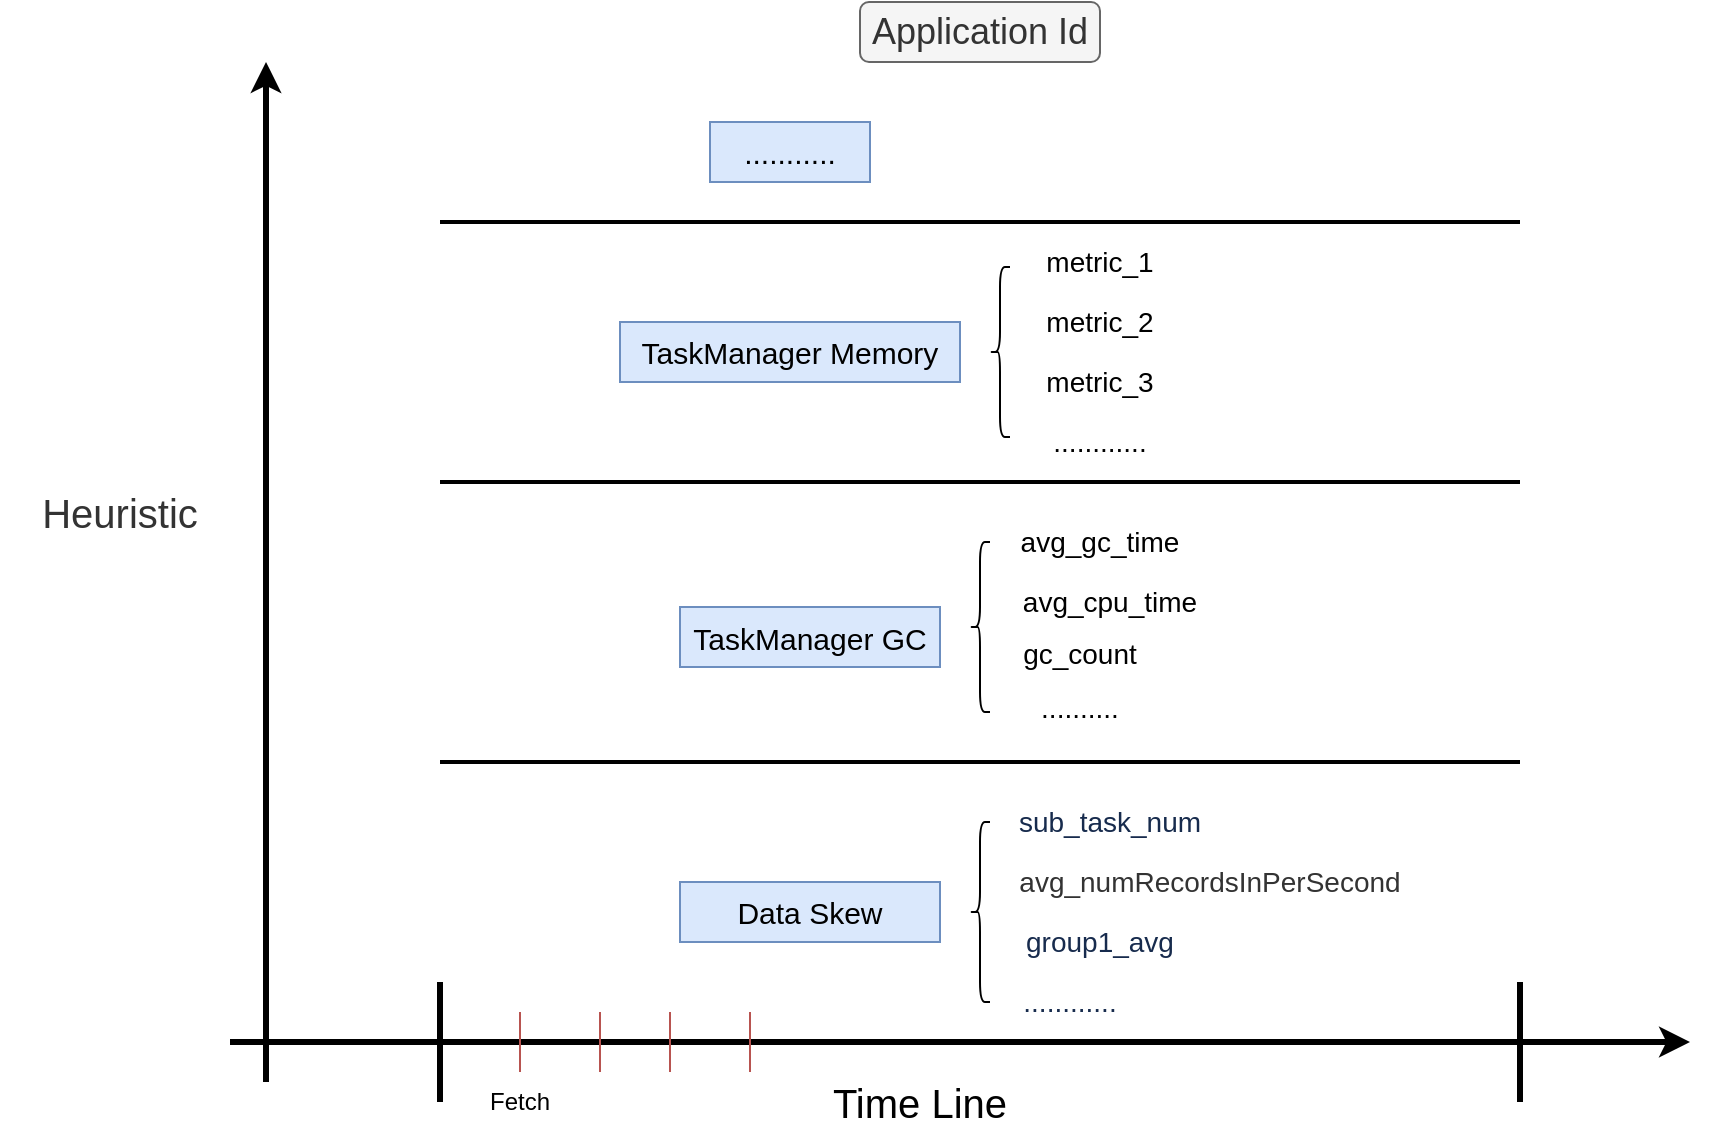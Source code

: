 <mxfile version="13.6.6" type="github">
  <diagram id="taEF6gKqKjsMakbiYHnn" name="Page-1">
    <mxGraphModel dx="1426" dy="771" grid="1" gridSize="10" guides="1" tooltips="1" connect="1" arrows="1" fold="1" page="1" pageScale="1" pageWidth="1200" pageHeight="1920" math="0" shadow="0">
      <root>
        <mxCell id="0" />
        <mxCell id="1" parent="0" />
        <mxCell id="X6tpoDbGs6iXcT0CqlrF-1" value="" style="endArrow=classic;html=1;strokeWidth=3;" edge="1" parent="1">
          <mxGeometry width="50" height="50" relative="1" as="geometry">
            <mxPoint x="235" y="560" as="sourcePoint" />
            <mxPoint x="965" y="560" as="targetPoint" />
          </mxGeometry>
        </mxCell>
        <mxCell id="X6tpoDbGs6iXcT0CqlrF-2" value="&lt;font style=&quot;font-size: 20px&quot;&gt;Time Line&lt;/font&gt;" style="text;html=1;strokeColor=none;fillColor=none;align=center;verticalAlign=middle;whiteSpace=wrap;rounded=0;" vertex="1" parent="1">
          <mxGeometry x="520" y="580" width="120" height="20" as="geometry" />
        </mxCell>
        <mxCell id="X6tpoDbGs6iXcT0CqlrF-3" value="&lt;font style=&quot;font-size: 18px&quot;&gt;Application Id&lt;/font&gt;" style="rounded=1;whiteSpace=wrap;html=1;fillColor=#f5f5f5;strokeColor=#666666;fontColor=#333333;" vertex="1" parent="1">
          <mxGeometry x="550" y="40" width="120" height="30" as="geometry" />
        </mxCell>
        <mxCell id="X6tpoDbGs6iXcT0CqlrF-4" value="" style="endArrow=classic;html=1;strokeWidth=3;" edge="1" parent="1">
          <mxGeometry width="50" height="50" relative="1" as="geometry">
            <mxPoint x="253" y="580" as="sourcePoint" />
            <mxPoint x="253" y="70" as="targetPoint" />
          </mxGeometry>
        </mxCell>
        <mxCell id="X6tpoDbGs6iXcT0CqlrF-5" value="&lt;span style=&quot;color: rgb(51 , 51 , 51)&quot;&gt;&lt;font style=&quot;font-size: 20px&quot;&gt;Heuristic&lt;/font&gt;&lt;/span&gt;" style="text;html=1;strokeColor=none;fillColor=none;align=center;verticalAlign=middle;whiteSpace=wrap;rounded=0;" vertex="1" parent="1">
          <mxGeometry x="120" y="280" width="120" height="30" as="geometry" />
        </mxCell>
        <mxCell id="X6tpoDbGs6iXcT0CqlrF-6" value="" style="endArrow=none;html=1;strokeWidth=3;" edge="1" parent="1">
          <mxGeometry width="50" height="50" relative="1" as="geometry">
            <mxPoint x="340" y="590" as="sourcePoint" />
            <mxPoint x="340" y="530" as="targetPoint" />
          </mxGeometry>
        </mxCell>
        <mxCell id="X6tpoDbGs6iXcT0CqlrF-7" value="" style="endArrow=none;html=1;strokeWidth=3;" edge="1" parent="1">
          <mxGeometry width="50" height="50" relative="1" as="geometry">
            <mxPoint x="880" y="590" as="sourcePoint" />
            <mxPoint x="880" y="530" as="targetPoint" />
          </mxGeometry>
        </mxCell>
        <mxCell id="X6tpoDbGs6iXcT0CqlrF-8" value="" style="endArrow=none;html=1;strokeWidth=1;fillColor=#f8cecc;strokeColor=#b85450;" edge="1" parent="1">
          <mxGeometry width="50" height="50" relative="1" as="geometry">
            <mxPoint x="380" y="575" as="sourcePoint" />
            <mxPoint x="380" y="545" as="targetPoint" />
          </mxGeometry>
        </mxCell>
        <mxCell id="X6tpoDbGs6iXcT0CqlrF-9" value="" style="endArrow=none;html=1;strokeWidth=1;fillColor=#f8cecc;strokeColor=#b85450;" edge="1" parent="1">
          <mxGeometry width="50" height="50" relative="1" as="geometry">
            <mxPoint x="420" y="575" as="sourcePoint" />
            <mxPoint x="420" y="545" as="targetPoint" />
          </mxGeometry>
        </mxCell>
        <mxCell id="X6tpoDbGs6iXcT0CqlrF-10" value="" style="endArrow=none;html=1;strokeWidth=1;fillColor=#f8cecc;strokeColor=#b85450;" edge="1" parent="1">
          <mxGeometry width="50" height="50" relative="1" as="geometry">
            <mxPoint x="455" y="575" as="sourcePoint" />
            <mxPoint x="455" y="545" as="targetPoint" />
          </mxGeometry>
        </mxCell>
        <mxCell id="X6tpoDbGs6iXcT0CqlrF-11" value="" style="endArrow=none;html=1;strokeWidth=1;fillColor=#f8cecc;strokeColor=#b85450;" edge="1" parent="1">
          <mxGeometry width="50" height="50" relative="1" as="geometry">
            <mxPoint x="495" y="575" as="sourcePoint" />
            <mxPoint x="495" y="545" as="targetPoint" />
          </mxGeometry>
        </mxCell>
        <mxCell id="X6tpoDbGs6iXcT0CqlrF-12" value="Fetch" style="text;html=1;strokeColor=none;fillColor=none;align=center;verticalAlign=middle;whiteSpace=wrap;rounded=0;" vertex="1" parent="1">
          <mxGeometry x="360" y="580" width="40" height="20" as="geometry" />
        </mxCell>
        <mxCell id="X6tpoDbGs6iXcT0CqlrF-14" value="" style="endArrow=none;html=1;strokeWidth=2;" edge="1" parent="1">
          <mxGeometry width="50" height="50" relative="1" as="geometry">
            <mxPoint x="340" y="420" as="sourcePoint" />
            <mxPoint x="880" y="420" as="targetPoint" />
          </mxGeometry>
        </mxCell>
        <mxCell id="X6tpoDbGs6iXcT0CqlrF-15" value="" style="endArrow=none;html=1;strokeWidth=2;" edge="1" parent="1">
          <mxGeometry width="50" height="50" relative="1" as="geometry">
            <mxPoint x="340" y="280" as="sourcePoint" />
            <mxPoint x="880" y="280" as="targetPoint" />
          </mxGeometry>
        </mxCell>
        <mxCell id="X6tpoDbGs6iXcT0CqlrF-16" value="" style="endArrow=none;html=1;strokeWidth=2;" edge="1" parent="1">
          <mxGeometry width="50" height="50" relative="1" as="geometry">
            <mxPoint x="340" y="150" as="sourcePoint" />
            <mxPoint x="880" y="150" as="targetPoint" />
          </mxGeometry>
        </mxCell>
        <mxCell id="X6tpoDbGs6iXcT0CqlrF-28" value="" style="group" vertex="1" connectable="0" parent="1">
          <mxGeometry x="460" y="300" width="270" height="103" as="geometry" />
        </mxCell>
        <mxCell id="X6tpoDbGs6iXcT0CqlrF-18" value="&lt;font style=&quot;font-size: 15px&quot;&gt;TaskManager GC&lt;/font&gt;" style="text;html=1;strokeColor=#6c8ebf;fillColor=#dae8fc;align=center;verticalAlign=middle;whiteSpace=wrap;rounded=0;" vertex="1" parent="X6tpoDbGs6iXcT0CqlrF-28">
          <mxGeometry y="42.5" width="130" height="30" as="geometry" />
        </mxCell>
        <mxCell id="X6tpoDbGs6iXcT0CqlrF-22" value="&lt;span style=&quot;font-family: , , &amp;#34;segoe ui&amp;#34; , &amp;#34;roboto&amp;#34; , &amp;#34;oxygen&amp;#34; , &amp;#34;ubuntu&amp;#34; , &amp;#34;fira sans&amp;#34; , &amp;#34;droid sans&amp;#34; , &amp;#34;helvetica neue&amp;#34; , sans-serif ; font-size: 14px ; background-color: rgb(255 , 255 , 255)&quot;&gt;avg_gc_time&lt;/span&gt;" style="text;html=1;strokeColor=none;fillColor=none;align=center;verticalAlign=middle;whiteSpace=wrap;rounded=0;" vertex="1" parent="X6tpoDbGs6iXcT0CqlrF-28">
          <mxGeometry x="155" width="110" height="20" as="geometry" />
        </mxCell>
        <mxCell id="X6tpoDbGs6iXcT0CqlrF-23" value="&lt;span style=&quot;font-family: , , &amp;#34;segoe ui&amp;#34; , &amp;#34;roboto&amp;#34; , &amp;#34;oxygen&amp;#34; , &amp;#34;ubuntu&amp;#34; , &amp;#34;fira sans&amp;#34; , &amp;#34;droid sans&amp;#34; , &amp;#34;helvetica neue&amp;#34; , sans-serif ; font-size: 14px ; background-color: rgb(255 , 255 , 255)&quot;&gt;avg_cpu_time&lt;/span&gt;" style="text;html=1;strokeColor=none;fillColor=none;align=center;verticalAlign=middle;whiteSpace=wrap;rounded=0;" vertex="1" parent="X6tpoDbGs6iXcT0CqlrF-28">
          <mxGeometry x="160" y="30" width="110" height="20" as="geometry" />
        </mxCell>
        <mxCell id="X6tpoDbGs6iXcT0CqlrF-24" value="&lt;span style=&quot;font-family: , , &amp;#34;segoe ui&amp;#34; , &amp;#34;roboto&amp;#34; , &amp;#34;oxygen&amp;#34; , &amp;#34;ubuntu&amp;#34; , &amp;#34;fira sans&amp;#34; , &amp;#34;droid sans&amp;#34; , &amp;#34;helvetica neue&amp;#34; , sans-serif ; font-size: 14px ; background-color: rgb(255 , 255 , 255)&quot;&gt;gc_count&lt;/span&gt;" style="text;html=1;strokeColor=none;fillColor=none;align=center;verticalAlign=middle;whiteSpace=wrap;rounded=0;" vertex="1" parent="X6tpoDbGs6iXcT0CqlrF-28">
          <mxGeometry x="145" y="56" width="110" height="20" as="geometry" />
        </mxCell>
        <mxCell id="X6tpoDbGs6iXcT0CqlrF-25" value="" style="shape=curlyBracket;whiteSpace=wrap;html=1;rounded=1;" vertex="1" parent="X6tpoDbGs6iXcT0CqlrF-28">
          <mxGeometry x="145" y="10" width="10" height="85" as="geometry" />
        </mxCell>
        <mxCell id="X6tpoDbGs6iXcT0CqlrF-27" value="&lt;span style=&quot;font-size: 14px ; background-color: rgb(255 , 255 , 255)&quot;&gt;..........&lt;/span&gt;" style="text;html=1;strokeColor=none;fillColor=none;align=center;verticalAlign=middle;whiteSpace=wrap;rounded=0;" vertex="1" parent="X6tpoDbGs6iXcT0CqlrF-28">
          <mxGeometry x="145" y="83" width="110" height="20" as="geometry" />
        </mxCell>
        <mxCell id="X6tpoDbGs6iXcT0CqlrF-34" value="" style="group" vertex="1" connectable="0" parent="1">
          <mxGeometry x="460" y="440" width="370" height="110" as="geometry" />
        </mxCell>
        <mxCell id="X6tpoDbGs6iXcT0CqlrF-20" value="&lt;font style=&quot;font-size: 15px&quot;&gt;Data Skew&lt;/font&gt;" style="text;html=1;strokeColor=#6c8ebf;fillColor=#dae8fc;align=center;verticalAlign=middle;whiteSpace=wrap;rounded=0;" vertex="1" parent="X6tpoDbGs6iXcT0CqlrF-34">
          <mxGeometry y="40" width="130" height="30" as="geometry" />
        </mxCell>
        <mxCell id="X6tpoDbGs6iXcT0CqlrF-29" value="&lt;span style=&quot;color: rgb(23 , 43 , 77) ; font-family: , , &amp;#34;segoe ui&amp;#34; , &amp;#34;roboto&amp;#34; , &amp;#34;oxygen&amp;#34; , &amp;#34;ubuntu&amp;#34; , &amp;#34;fira sans&amp;#34; , &amp;#34;droid sans&amp;#34; , &amp;#34;helvetica neue&amp;#34; , sans-serif ; font-size: 14px ; text-align: left ; background-color: rgb(255 , 255 , 255)&quot;&gt;sub_task_num&lt;/span&gt;" style="text;html=1;strokeColor=none;fillColor=none;align=center;verticalAlign=middle;whiteSpace=wrap;rounded=0;" vertex="1" parent="X6tpoDbGs6iXcT0CqlrF-34">
          <mxGeometry x="160" width="110" height="20" as="geometry" />
        </mxCell>
        <mxCell id="X6tpoDbGs6iXcT0CqlrF-30" value="&lt;span style=&quot;color: rgb(51 , 51 , 51) ; font-family: , , &amp;#34;segoe ui&amp;#34; , &amp;#34;roboto&amp;#34; , &amp;#34;oxygen&amp;#34; , &amp;#34;ubuntu&amp;#34; , &amp;#34;fira sans&amp;#34; , &amp;#34;droid sans&amp;#34; , &amp;#34;helvetica neue&amp;#34; , sans-serif ; font-size: 14px ; background-color: rgb(255 , 255 , 255)&quot;&gt;avg_numRecordsInPerSecond&lt;/span&gt;" style="text;html=1;strokeColor=none;fillColor=none;align=center;verticalAlign=middle;whiteSpace=wrap;rounded=0;" vertex="1" parent="X6tpoDbGs6iXcT0CqlrF-34">
          <mxGeometry x="160" y="30" width="210" height="20" as="geometry" />
        </mxCell>
        <mxCell id="X6tpoDbGs6iXcT0CqlrF-31" value="&lt;span style=&quot;color: rgb(23 , 43 , 77) ; font-family: , , &amp;#34;segoe ui&amp;#34; , &amp;#34;roboto&amp;#34; , &amp;#34;oxygen&amp;#34; , &amp;#34;ubuntu&amp;#34; , &amp;#34;fira sans&amp;#34; , &amp;#34;droid sans&amp;#34; , &amp;#34;helvetica neue&amp;#34; , sans-serif ; font-size: 14px ; background-color: rgb(255 , 255 , 255)&quot;&gt;group1_avg&lt;/span&gt;" style="text;html=1;strokeColor=none;fillColor=none;align=center;verticalAlign=middle;whiteSpace=wrap;rounded=0;" vertex="1" parent="X6tpoDbGs6iXcT0CqlrF-34">
          <mxGeometry x="160" y="60" width="100" height="20" as="geometry" />
        </mxCell>
        <mxCell id="X6tpoDbGs6iXcT0CqlrF-32" value="&lt;font color=&quot;#172b4d&quot;&gt;&lt;span style=&quot;font-size: 14px ; background-color: rgb(255 , 255 , 255)&quot;&gt;............&lt;/span&gt;&lt;/font&gt;" style="text;html=1;strokeColor=none;fillColor=none;align=center;verticalAlign=middle;whiteSpace=wrap;rounded=0;" vertex="1" parent="X6tpoDbGs6iXcT0CqlrF-34">
          <mxGeometry x="160" y="90" width="70" height="20" as="geometry" />
        </mxCell>
        <mxCell id="X6tpoDbGs6iXcT0CqlrF-33" value="" style="shape=curlyBracket;whiteSpace=wrap;html=1;rounded=1;" vertex="1" parent="X6tpoDbGs6iXcT0CqlrF-34">
          <mxGeometry x="145" y="10" width="10" height="90" as="geometry" />
        </mxCell>
        <mxCell id="X6tpoDbGs6iXcT0CqlrF-42" value="&lt;font style=&quot;font-size: 15px&quot;&gt;...........&lt;/font&gt;" style="text;html=1;strokeColor=#6c8ebf;fillColor=#dae8fc;align=center;verticalAlign=middle;whiteSpace=wrap;rounded=0;" vertex="1" parent="1">
          <mxGeometry x="475" y="100" width="80" height="30" as="geometry" />
        </mxCell>
        <mxCell id="X6tpoDbGs6iXcT0CqlrF-43" value="" style="group" vertex="1" connectable="0" parent="1">
          <mxGeometry x="430" y="160" width="295" height="110" as="geometry" />
        </mxCell>
        <mxCell id="X6tpoDbGs6iXcT0CqlrF-21" value="&lt;font style=&quot;font-size: 15px&quot;&gt;TaskManager Memory&lt;/font&gt;" style="text;html=1;strokeColor=#6c8ebf;fillColor=#dae8fc;align=center;verticalAlign=middle;whiteSpace=wrap;rounded=0;" vertex="1" parent="X6tpoDbGs6iXcT0CqlrF-43">
          <mxGeometry y="40" width="170" height="30" as="geometry" />
        </mxCell>
        <mxCell id="X6tpoDbGs6iXcT0CqlrF-35" value="" style="shape=curlyBracket;whiteSpace=wrap;html=1;rounded=1;" vertex="1" parent="X6tpoDbGs6iXcT0CqlrF-43">
          <mxGeometry x="185" y="12.5" width="10" height="85" as="geometry" />
        </mxCell>
        <mxCell id="X6tpoDbGs6iXcT0CqlrF-36" value="&lt;span style=&quot;font-family: , , &amp;#34;segoe ui&amp;#34; , &amp;#34;roboto&amp;#34; , &amp;#34;oxygen&amp;#34; , &amp;#34;ubuntu&amp;#34; , &amp;#34;fira sans&amp;#34; , &amp;#34;droid sans&amp;#34; , &amp;#34;helvetica neue&amp;#34; , sans-serif ; font-size: 14px ; background-color: rgb(255 , 255 , 255)&quot;&gt;metric_1&lt;/span&gt;" style="text;html=1;strokeColor=none;fillColor=none;align=center;verticalAlign=middle;whiteSpace=wrap;rounded=0;" vertex="1" parent="X6tpoDbGs6iXcT0CqlrF-43">
          <mxGeometry x="185" width="110" height="20" as="geometry" />
        </mxCell>
        <mxCell id="X6tpoDbGs6iXcT0CqlrF-38" value="&lt;span style=&quot;font-family: , , &amp;#34;segoe ui&amp;#34; , &amp;#34;roboto&amp;#34; , &amp;#34;oxygen&amp;#34; , &amp;#34;ubuntu&amp;#34; , &amp;#34;fira sans&amp;#34; , &amp;#34;droid sans&amp;#34; , &amp;#34;helvetica neue&amp;#34; , sans-serif ; font-size: 14px ; background-color: rgb(255 , 255 , 255)&quot;&gt;metric_2&lt;/span&gt;" style="text;html=1;strokeColor=none;fillColor=none;align=center;verticalAlign=middle;whiteSpace=wrap;rounded=0;" vertex="1" parent="X6tpoDbGs6iXcT0CqlrF-43">
          <mxGeometry x="185" y="30" width="110" height="20" as="geometry" />
        </mxCell>
        <mxCell id="X6tpoDbGs6iXcT0CqlrF-39" value="&lt;span style=&quot;font-family: , , &amp;#34;segoe ui&amp;#34; , &amp;#34;roboto&amp;#34; , &amp;#34;oxygen&amp;#34; , &amp;#34;ubuntu&amp;#34; , &amp;#34;fira sans&amp;#34; , &amp;#34;droid sans&amp;#34; , &amp;#34;helvetica neue&amp;#34; , sans-serif ; font-size: 14px ; background-color: rgb(255 , 255 , 255)&quot;&gt;metric_3&lt;/span&gt;" style="text;html=1;strokeColor=none;fillColor=none;align=center;verticalAlign=middle;whiteSpace=wrap;rounded=0;" vertex="1" parent="X6tpoDbGs6iXcT0CqlrF-43">
          <mxGeometry x="185" y="60" width="110" height="20" as="geometry" />
        </mxCell>
        <mxCell id="X6tpoDbGs6iXcT0CqlrF-40" value="&lt;span style=&quot;font-size: 14px ; background-color: rgb(255 , 255 , 255)&quot;&gt;............&lt;/span&gt;" style="text;html=1;strokeColor=none;fillColor=none;align=center;verticalAlign=middle;whiteSpace=wrap;rounded=0;" vertex="1" parent="X6tpoDbGs6iXcT0CqlrF-43">
          <mxGeometry x="185" y="90" width="110" height="20" as="geometry" />
        </mxCell>
      </root>
    </mxGraphModel>
  </diagram>
</mxfile>
